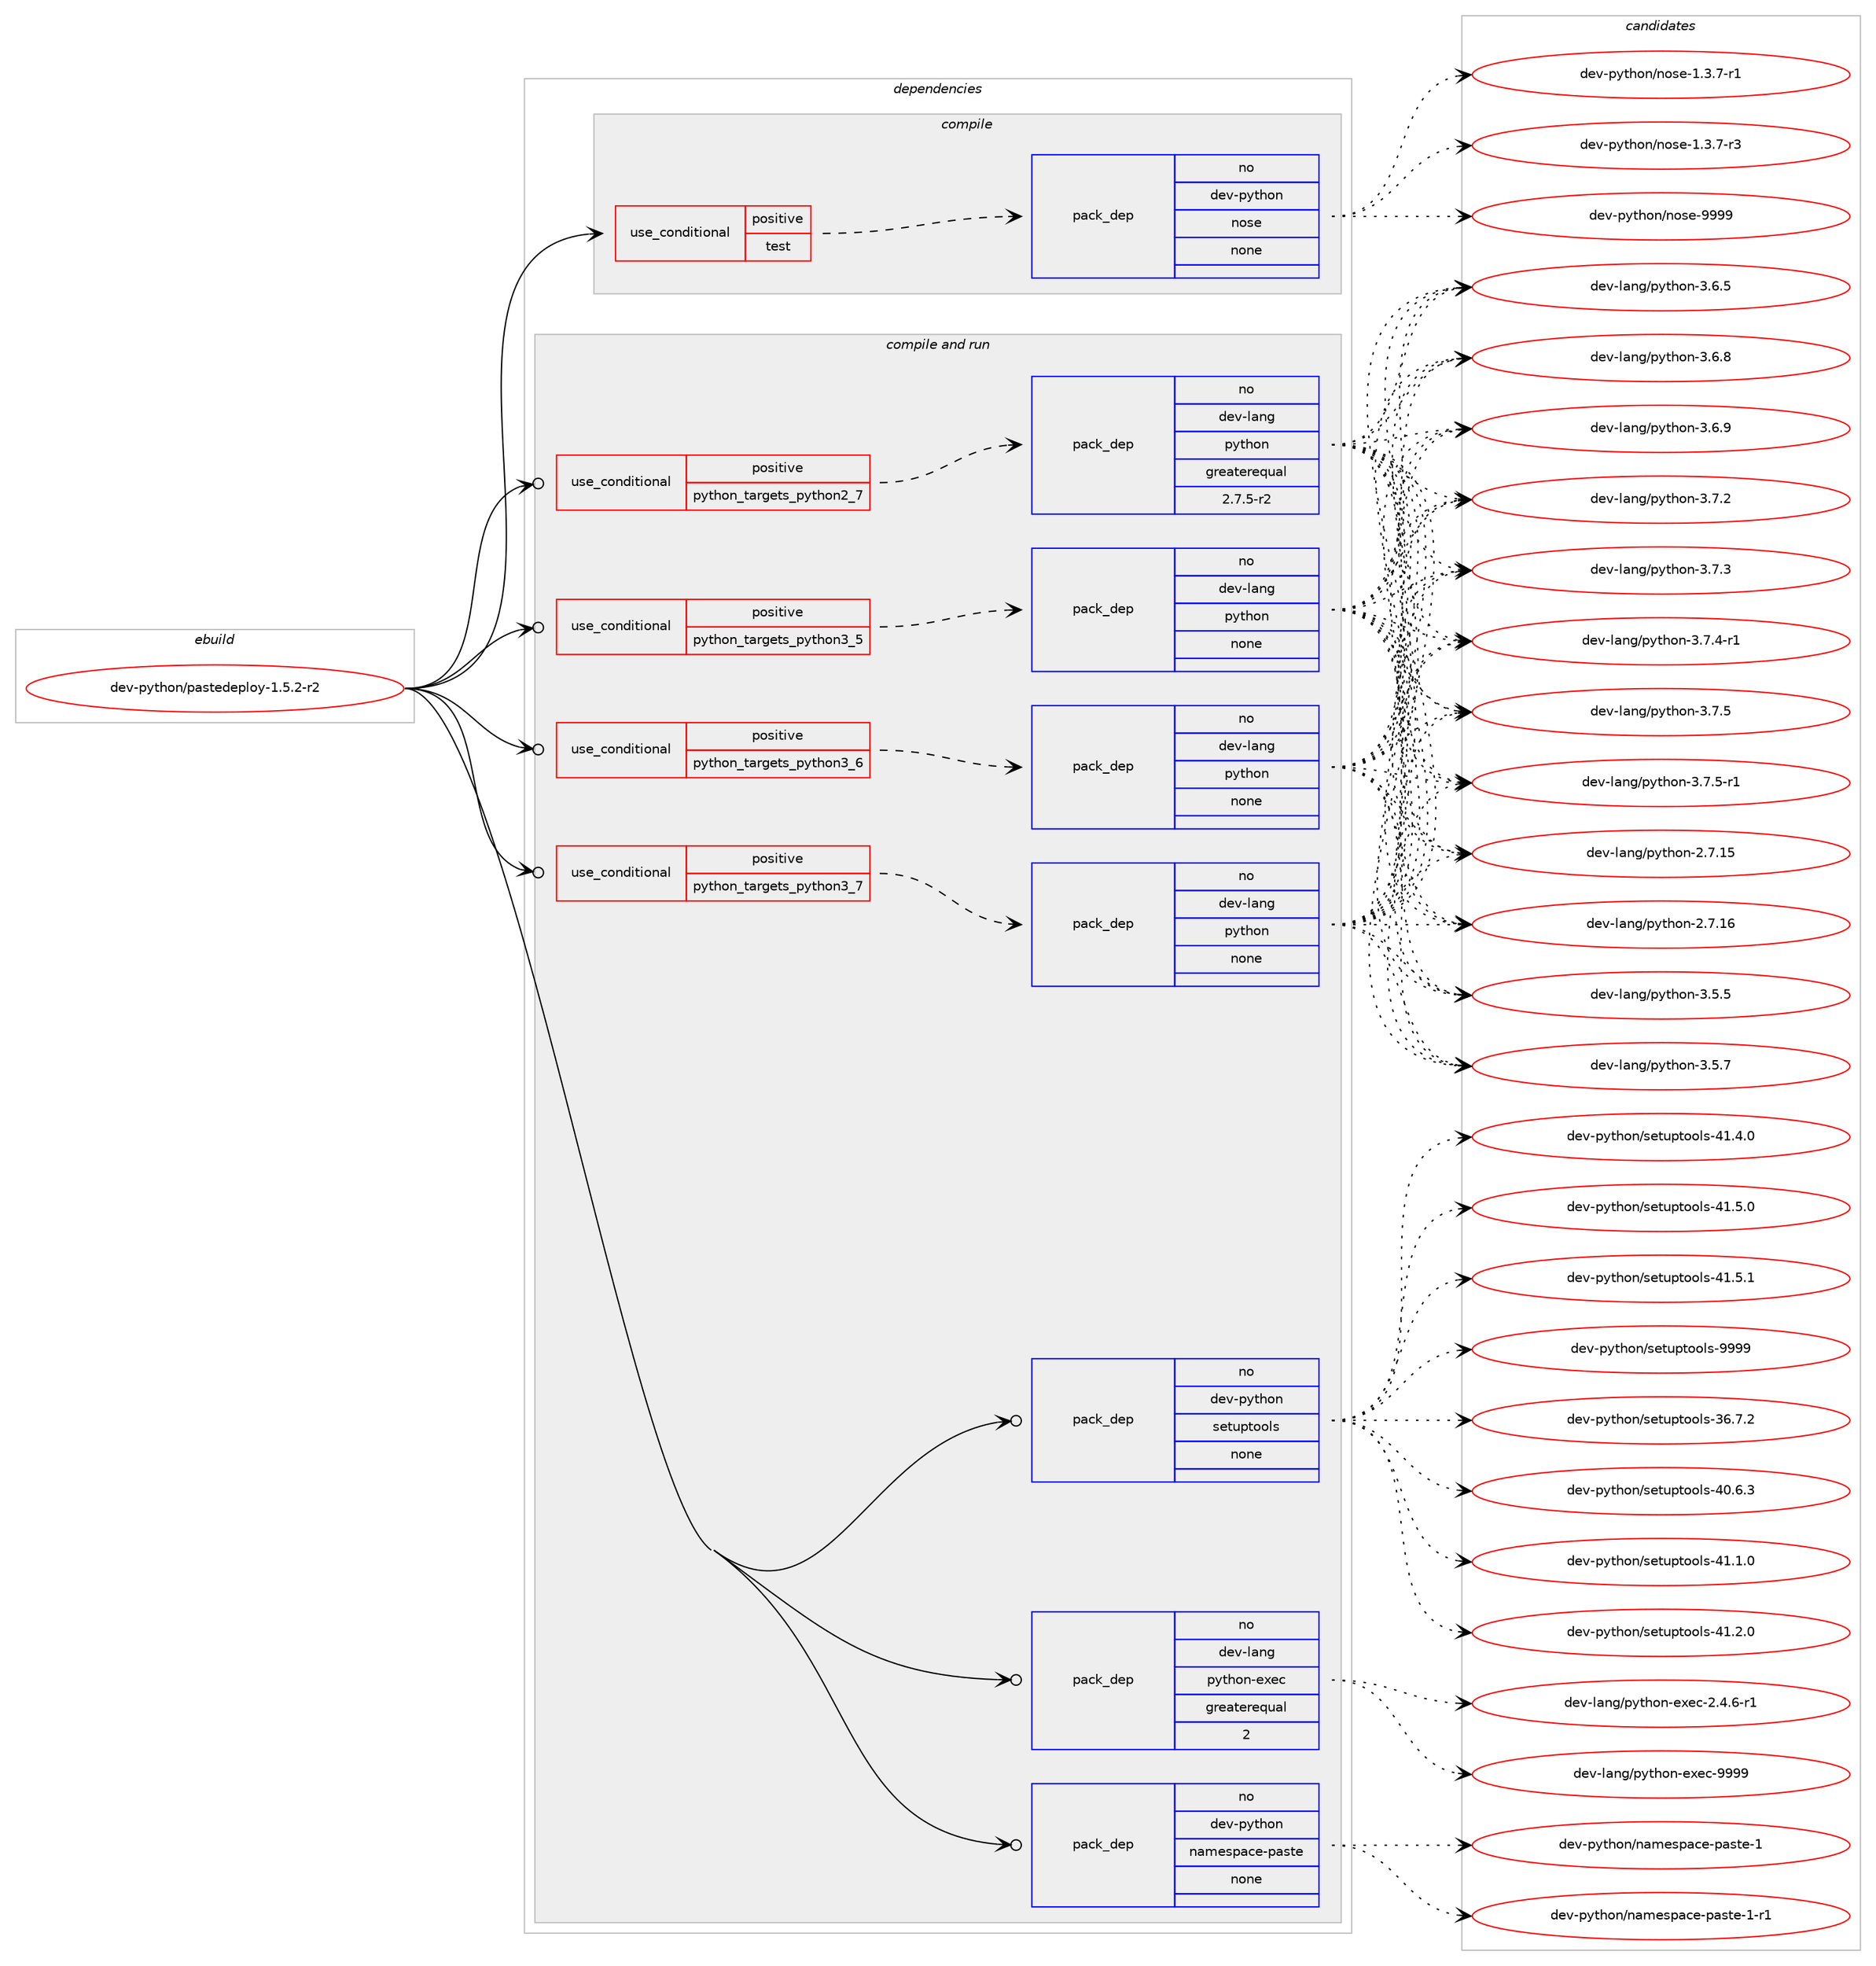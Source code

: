 digraph prolog {

# *************
# Graph options
# *************

newrank=true;
concentrate=true;
compound=true;
graph [rankdir=LR,fontname=Helvetica,fontsize=10,ranksep=1.5];#, ranksep=2.5, nodesep=0.2];
edge  [arrowhead=vee];
node  [fontname=Helvetica,fontsize=10];

# **********
# The ebuild
# **********

subgraph cluster_leftcol {
color=gray;
rank=same;
label=<<i>ebuild</i>>;
id [label="dev-python/pastedeploy-1.5.2-r2", color=red, width=4, href="../dev-python/pastedeploy-1.5.2-r2.svg"];
}

# ****************
# The dependencies
# ****************

subgraph cluster_midcol {
color=gray;
label=<<i>dependencies</i>>;
subgraph cluster_compile {
fillcolor="#eeeeee";
style=filled;
label=<<i>compile</i>>;
subgraph cond144154 {
dependency620914 [label=<<TABLE BORDER="0" CELLBORDER="1" CELLSPACING="0" CELLPADDING="4"><TR><TD ROWSPAN="3" CELLPADDING="10">use_conditional</TD></TR><TR><TD>positive</TD></TR><TR><TD>test</TD></TR></TABLE>>, shape=none, color=red];
subgraph pack464920 {
dependency620915 [label=<<TABLE BORDER="0" CELLBORDER="1" CELLSPACING="0" CELLPADDING="4" WIDTH="220"><TR><TD ROWSPAN="6" CELLPADDING="30">pack_dep</TD></TR><TR><TD WIDTH="110">no</TD></TR><TR><TD>dev-python</TD></TR><TR><TD>nose</TD></TR><TR><TD>none</TD></TR><TR><TD></TD></TR></TABLE>>, shape=none, color=blue];
}
dependency620914:e -> dependency620915:w [weight=20,style="dashed",arrowhead="vee"];
}
id:e -> dependency620914:w [weight=20,style="solid",arrowhead="vee"];
}
subgraph cluster_compileandrun {
fillcolor="#eeeeee";
style=filled;
label=<<i>compile and run</i>>;
subgraph cond144155 {
dependency620916 [label=<<TABLE BORDER="0" CELLBORDER="1" CELLSPACING="0" CELLPADDING="4"><TR><TD ROWSPAN="3" CELLPADDING="10">use_conditional</TD></TR><TR><TD>positive</TD></TR><TR><TD>python_targets_python2_7</TD></TR></TABLE>>, shape=none, color=red];
subgraph pack464921 {
dependency620917 [label=<<TABLE BORDER="0" CELLBORDER="1" CELLSPACING="0" CELLPADDING="4" WIDTH="220"><TR><TD ROWSPAN="6" CELLPADDING="30">pack_dep</TD></TR><TR><TD WIDTH="110">no</TD></TR><TR><TD>dev-lang</TD></TR><TR><TD>python</TD></TR><TR><TD>greaterequal</TD></TR><TR><TD>2.7.5-r2</TD></TR></TABLE>>, shape=none, color=blue];
}
dependency620916:e -> dependency620917:w [weight=20,style="dashed",arrowhead="vee"];
}
id:e -> dependency620916:w [weight=20,style="solid",arrowhead="odotvee"];
subgraph cond144156 {
dependency620918 [label=<<TABLE BORDER="0" CELLBORDER="1" CELLSPACING="0" CELLPADDING="4"><TR><TD ROWSPAN="3" CELLPADDING="10">use_conditional</TD></TR><TR><TD>positive</TD></TR><TR><TD>python_targets_python3_5</TD></TR></TABLE>>, shape=none, color=red];
subgraph pack464922 {
dependency620919 [label=<<TABLE BORDER="0" CELLBORDER="1" CELLSPACING="0" CELLPADDING="4" WIDTH="220"><TR><TD ROWSPAN="6" CELLPADDING="30">pack_dep</TD></TR><TR><TD WIDTH="110">no</TD></TR><TR><TD>dev-lang</TD></TR><TR><TD>python</TD></TR><TR><TD>none</TD></TR><TR><TD></TD></TR></TABLE>>, shape=none, color=blue];
}
dependency620918:e -> dependency620919:w [weight=20,style="dashed",arrowhead="vee"];
}
id:e -> dependency620918:w [weight=20,style="solid",arrowhead="odotvee"];
subgraph cond144157 {
dependency620920 [label=<<TABLE BORDER="0" CELLBORDER="1" CELLSPACING="0" CELLPADDING="4"><TR><TD ROWSPAN="3" CELLPADDING="10">use_conditional</TD></TR><TR><TD>positive</TD></TR><TR><TD>python_targets_python3_6</TD></TR></TABLE>>, shape=none, color=red];
subgraph pack464923 {
dependency620921 [label=<<TABLE BORDER="0" CELLBORDER="1" CELLSPACING="0" CELLPADDING="4" WIDTH="220"><TR><TD ROWSPAN="6" CELLPADDING="30">pack_dep</TD></TR><TR><TD WIDTH="110">no</TD></TR><TR><TD>dev-lang</TD></TR><TR><TD>python</TD></TR><TR><TD>none</TD></TR><TR><TD></TD></TR></TABLE>>, shape=none, color=blue];
}
dependency620920:e -> dependency620921:w [weight=20,style="dashed",arrowhead="vee"];
}
id:e -> dependency620920:w [weight=20,style="solid",arrowhead="odotvee"];
subgraph cond144158 {
dependency620922 [label=<<TABLE BORDER="0" CELLBORDER="1" CELLSPACING="0" CELLPADDING="4"><TR><TD ROWSPAN="3" CELLPADDING="10">use_conditional</TD></TR><TR><TD>positive</TD></TR><TR><TD>python_targets_python3_7</TD></TR></TABLE>>, shape=none, color=red];
subgraph pack464924 {
dependency620923 [label=<<TABLE BORDER="0" CELLBORDER="1" CELLSPACING="0" CELLPADDING="4" WIDTH="220"><TR><TD ROWSPAN="6" CELLPADDING="30">pack_dep</TD></TR><TR><TD WIDTH="110">no</TD></TR><TR><TD>dev-lang</TD></TR><TR><TD>python</TD></TR><TR><TD>none</TD></TR><TR><TD></TD></TR></TABLE>>, shape=none, color=blue];
}
dependency620922:e -> dependency620923:w [weight=20,style="dashed",arrowhead="vee"];
}
id:e -> dependency620922:w [weight=20,style="solid",arrowhead="odotvee"];
subgraph pack464925 {
dependency620924 [label=<<TABLE BORDER="0" CELLBORDER="1" CELLSPACING="0" CELLPADDING="4" WIDTH="220"><TR><TD ROWSPAN="6" CELLPADDING="30">pack_dep</TD></TR><TR><TD WIDTH="110">no</TD></TR><TR><TD>dev-lang</TD></TR><TR><TD>python-exec</TD></TR><TR><TD>greaterequal</TD></TR><TR><TD>2</TD></TR></TABLE>>, shape=none, color=blue];
}
id:e -> dependency620924:w [weight=20,style="solid",arrowhead="odotvee"];
subgraph pack464926 {
dependency620925 [label=<<TABLE BORDER="0" CELLBORDER="1" CELLSPACING="0" CELLPADDING="4" WIDTH="220"><TR><TD ROWSPAN="6" CELLPADDING="30">pack_dep</TD></TR><TR><TD WIDTH="110">no</TD></TR><TR><TD>dev-python</TD></TR><TR><TD>namespace-paste</TD></TR><TR><TD>none</TD></TR><TR><TD></TD></TR></TABLE>>, shape=none, color=blue];
}
id:e -> dependency620925:w [weight=20,style="solid",arrowhead="odotvee"];
subgraph pack464927 {
dependency620926 [label=<<TABLE BORDER="0" CELLBORDER="1" CELLSPACING="0" CELLPADDING="4" WIDTH="220"><TR><TD ROWSPAN="6" CELLPADDING="30">pack_dep</TD></TR><TR><TD WIDTH="110">no</TD></TR><TR><TD>dev-python</TD></TR><TR><TD>setuptools</TD></TR><TR><TD>none</TD></TR><TR><TD></TD></TR></TABLE>>, shape=none, color=blue];
}
id:e -> dependency620926:w [weight=20,style="solid",arrowhead="odotvee"];
}
subgraph cluster_run {
fillcolor="#eeeeee";
style=filled;
label=<<i>run</i>>;
}
}

# **************
# The candidates
# **************

subgraph cluster_choices {
rank=same;
color=gray;
label=<<i>candidates</i>>;

subgraph choice464920 {
color=black;
nodesep=1;
choice10010111845112121116104111110471101111151014549465146554511449 [label="dev-python/nose-1.3.7-r1", color=red, width=4,href="../dev-python/nose-1.3.7-r1.svg"];
choice10010111845112121116104111110471101111151014549465146554511451 [label="dev-python/nose-1.3.7-r3", color=red, width=4,href="../dev-python/nose-1.3.7-r3.svg"];
choice10010111845112121116104111110471101111151014557575757 [label="dev-python/nose-9999", color=red, width=4,href="../dev-python/nose-9999.svg"];
dependency620915:e -> choice10010111845112121116104111110471101111151014549465146554511449:w [style=dotted,weight="100"];
dependency620915:e -> choice10010111845112121116104111110471101111151014549465146554511451:w [style=dotted,weight="100"];
dependency620915:e -> choice10010111845112121116104111110471101111151014557575757:w [style=dotted,weight="100"];
}
subgraph choice464921 {
color=black;
nodesep=1;
choice10010111845108971101034711212111610411111045504655464953 [label="dev-lang/python-2.7.15", color=red, width=4,href="../dev-lang/python-2.7.15.svg"];
choice10010111845108971101034711212111610411111045504655464954 [label="dev-lang/python-2.7.16", color=red, width=4,href="../dev-lang/python-2.7.16.svg"];
choice100101118451089711010347112121116104111110455146534653 [label="dev-lang/python-3.5.5", color=red, width=4,href="../dev-lang/python-3.5.5.svg"];
choice100101118451089711010347112121116104111110455146534655 [label="dev-lang/python-3.5.7", color=red, width=4,href="../dev-lang/python-3.5.7.svg"];
choice100101118451089711010347112121116104111110455146544653 [label="dev-lang/python-3.6.5", color=red, width=4,href="../dev-lang/python-3.6.5.svg"];
choice100101118451089711010347112121116104111110455146544656 [label="dev-lang/python-3.6.8", color=red, width=4,href="../dev-lang/python-3.6.8.svg"];
choice100101118451089711010347112121116104111110455146544657 [label="dev-lang/python-3.6.9", color=red, width=4,href="../dev-lang/python-3.6.9.svg"];
choice100101118451089711010347112121116104111110455146554650 [label="dev-lang/python-3.7.2", color=red, width=4,href="../dev-lang/python-3.7.2.svg"];
choice100101118451089711010347112121116104111110455146554651 [label="dev-lang/python-3.7.3", color=red, width=4,href="../dev-lang/python-3.7.3.svg"];
choice1001011184510897110103471121211161041111104551465546524511449 [label="dev-lang/python-3.7.4-r1", color=red, width=4,href="../dev-lang/python-3.7.4-r1.svg"];
choice100101118451089711010347112121116104111110455146554653 [label="dev-lang/python-3.7.5", color=red, width=4,href="../dev-lang/python-3.7.5.svg"];
choice1001011184510897110103471121211161041111104551465546534511449 [label="dev-lang/python-3.7.5-r1", color=red, width=4,href="../dev-lang/python-3.7.5-r1.svg"];
dependency620917:e -> choice10010111845108971101034711212111610411111045504655464953:w [style=dotted,weight="100"];
dependency620917:e -> choice10010111845108971101034711212111610411111045504655464954:w [style=dotted,weight="100"];
dependency620917:e -> choice100101118451089711010347112121116104111110455146534653:w [style=dotted,weight="100"];
dependency620917:e -> choice100101118451089711010347112121116104111110455146534655:w [style=dotted,weight="100"];
dependency620917:e -> choice100101118451089711010347112121116104111110455146544653:w [style=dotted,weight="100"];
dependency620917:e -> choice100101118451089711010347112121116104111110455146544656:w [style=dotted,weight="100"];
dependency620917:e -> choice100101118451089711010347112121116104111110455146544657:w [style=dotted,weight="100"];
dependency620917:e -> choice100101118451089711010347112121116104111110455146554650:w [style=dotted,weight="100"];
dependency620917:e -> choice100101118451089711010347112121116104111110455146554651:w [style=dotted,weight="100"];
dependency620917:e -> choice1001011184510897110103471121211161041111104551465546524511449:w [style=dotted,weight="100"];
dependency620917:e -> choice100101118451089711010347112121116104111110455146554653:w [style=dotted,weight="100"];
dependency620917:e -> choice1001011184510897110103471121211161041111104551465546534511449:w [style=dotted,weight="100"];
}
subgraph choice464922 {
color=black;
nodesep=1;
choice10010111845108971101034711212111610411111045504655464953 [label="dev-lang/python-2.7.15", color=red, width=4,href="../dev-lang/python-2.7.15.svg"];
choice10010111845108971101034711212111610411111045504655464954 [label="dev-lang/python-2.7.16", color=red, width=4,href="../dev-lang/python-2.7.16.svg"];
choice100101118451089711010347112121116104111110455146534653 [label="dev-lang/python-3.5.5", color=red, width=4,href="../dev-lang/python-3.5.5.svg"];
choice100101118451089711010347112121116104111110455146534655 [label="dev-lang/python-3.5.7", color=red, width=4,href="../dev-lang/python-3.5.7.svg"];
choice100101118451089711010347112121116104111110455146544653 [label="dev-lang/python-3.6.5", color=red, width=4,href="../dev-lang/python-3.6.5.svg"];
choice100101118451089711010347112121116104111110455146544656 [label="dev-lang/python-3.6.8", color=red, width=4,href="../dev-lang/python-3.6.8.svg"];
choice100101118451089711010347112121116104111110455146544657 [label="dev-lang/python-3.6.9", color=red, width=4,href="../dev-lang/python-3.6.9.svg"];
choice100101118451089711010347112121116104111110455146554650 [label="dev-lang/python-3.7.2", color=red, width=4,href="../dev-lang/python-3.7.2.svg"];
choice100101118451089711010347112121116104111110455146554651 [label="dev-lang/python-3.7.3", color=red, width=4,href="../dev-lang/python-3.7.3.svg"];
choice1001011184510897110103471121211161041111104551465546524511449 [label="dev-lang/python-3.7.4-r1", color=red, width=4,href="../dev-lang/python-3.7.4-r1.svg"];
choice100101118451089711010347112121116104111110455146554653 [label="dev-lang/python-3.7.5", color=red, width=4,href="../dev-lang/python-3.7.5.svg"];
choice1001011184510897110103471121211161041111104551465546534511449 [label="dev-lang/python-3.7.5-r1", color=red, width=4,href="../dev-lang/python-3.7.5-r1.svg"];
dependency620919:e -> choice10010111845108971101034711212111610411111045504655464953:w [style=dotted,weight="100"];
dependency620919:e -> choice10010111845108971101034711212111610411111045504655464954:w [style=dotted,weight="100"];
dependency620919:e -> choice100101118451089711010347112121116104111110455146534653:w [style=dotted,weight="100"];
dependency620919:e -> choice100101118451089711010347112121116104111110455146534655:w [style=dotted,weight="100"];
dependency620919:e -> choice100101118451089711010347112121116104111110455146544653:w [style=dotted,weight="100"];
dependency620919:e -> choice100101118451089711010347112121116104111110455146544656:w [style=dotted,weight="100"];
dependency620919:e -> choice100101118451089711010347112121116104111110455146544657:w [style=dotted,weight="100"];
dependency620919:e -> choice100101118451089711010347112121116104111110455146554650:w [style=dotted,weight="100"];
dependency620919:e -> choice100101118451089711010347112121116104111110455146554651:w [style=dotted,weight="100"];
dependency620919:e -> choice1001011184510897110103471121211161041111104551465546524511449:w [style=dotted,weight="100"];
dependency620919:e -> choice100101118451089711010347112121116104111110455146554653:w [style=dotted,weight="100"];
dependency620919:e -> choice1001011184510897110103471121211161041111104551465546534511449:w [style=dotted,weight="100"];
}
subgraph choice464923 {
color=black;
nodesep=1;
choice10010111845108971101034711212111610411111045504655464953 [label="dev-lang/python-2.7.15", color=red, width=4,href="../dev-lang/python-2.7.15.svg"];
choice10010111845108971101034711212111610411111045504655464954 [label="dev-lang/python-2.7.16", color=red, width=4,href="../dev-lang/python-2.7.16.svg"];
choice100101118451089711010347112121116104111110455146534653 [label="dev-lang/python-3.5.5", color=red, width=4,href="../dev-lang/python-3.5.5.svg"];
choice100101118451089711010347112121116104111110455146534655 [label="dev-lang/python-3.5.7", color=red, width=4,href="../dev-lang/python-3.5.7.svg"];
choice100101118451089711010347112121116104111110455146544653 [label="dev-lang/python-3.6.5", color=red, width=4,href="../dev-lang/python-3.6.5.svg"];
choice100101118451089711010347112121116104111110455146544656 [label="dev-lang/python-3.6.8", color=red, width=4,href="../dev-lang/python-3.6.8.svg"];
choice100101118451089711010347112121116104111110455146544657 [label="dev-lang/python-3.6.9", color=red, width=4,href="../dev-lang/python-3.6.9.svg"];
choice100101118451089711010347112121116104111110455146554650 [label="dev-lang/python-3.7.2", color=red, width=4,href="../dev-lang/python-3.7.2.svg"];
choice100101118451089711010347112121116104111110455146554651 [label="dev-lang/python-3.7.3", color=red, width=4,href="../dev-lang/python-3.7.3.svg"];
choice1001011184510897110103471121211161041111104551465546524511449 [label="dev-lang/python-3.7.4-r1", color=red, width=4,href="../dev-lang/python-3.7.4-r1.svg"];
choice100101118451089711010347112121116104111110455146554653 [label="dev-lang/python-3.7.5", color=red, width=4,href="../dev-lang/python-3.7.5.svg"];
choice1001011184510897110103471121211161041111104551465546534511449 [label="dev-lang/python-3.7.5-r1", color=red, width=4,href="../dev-lang/python-3.7.5-r1.svg"];
dependency620921:e -> choice10010111845108971101034711212111610411111045504655464953:w [style=dotted,weight="100"];
dependency620921:e -> choice10010111845108971101034711212111610411111045504655464954:w [style=dotted,weight="100"];
dependency620921:e -> choice100101118451089711010347112121116104111110455146534653:w [style=dotted,weight="100"];
dependency620921:e -> choice100101118451089711010347112121116104111110455146534655:w [style=dotted,weight="100"];
dependency620921:e -> choice100101118451089711010347112121116104111110455146544653:w [style=dotted,weight="100"];
dependency620921:e -> choice100101118451089711010347112121116104111110455146544656:w [style=dotted,weight="100"];
dependency620921:e -> choice100101118451089711010347112121116104111110455146544657:w [style=dotted,weight="100"];
dependency620921:e -> choice100101118451089711010347112121116104111110455146554650:w [style=dotted,weight="100"];
dependency620921:e -> choice100101118451089711010347112121116104111110455146554651:w [style=dotted,weight="100"];
dependency620921:e -> choice1001011184510897110103471121211161041111104551465546524511449:w [style=dotted,weight="100"];
dependency620921:e -> choice100101118451089711010347112121116104111110455146554653:w [style=dotted,weight="100"];
dependency620921:e -> choice1001011184510897110103471121211161041111104551465546534511449:w [style=dotted,weight="100"];
}
subgraph choice464924 {
color=black;
nodesep=1;
choice10010111845108971101034711212111610411111045504655464953 [label="dev-lang/python-2.7.15", color=red, width=4,href="../dev-lang/python-2.7.15.svg"];
choice10010111845108971101034711212111610411111045504655464954 [label="dev-lang/python-2.7.16", color=red, width=4,href="../dev-lang/python-2.7.16.svg"];
choice100101118451089711010347112121116104111110455146534653 [label="dev-lang/python-3.5.5", color=red, width=4,href="../dev-lang/python-3.5.5.svg"];
choice100101118451089711010347112121116104111110455146534655 [label="dev-lang/python-3.5.7", color=red, width=4,href="../dev-lang/python-3.5.7.svg"];
choice100101118451089711010347112121116104111110455146544653 [label="dev-lang/python-3.6.5", color=red, width=4,href="../dev-lang/python-3.6.5.svg"];
choice100101118451089711010347112121116104111110455146544656 [label="dev-lang/python-3.6.8", color=red, width=4,href="../dev-lang/python-3.6.8.svg"];
choice100101118451089711010347112121116104111110455146544657 [label="dev-lang/python-3.6.9", color=red, width=4,href="../dev-lang/python-3.6.9.svg"];
choice100101118451089711010347112121116104111110455146554650 [label="dev-lang/python-3.7.2", color=red, width=4,href="../dev-lang/python-3.7.2.svg"];
choice100101118451089711010347112121116104111110455146554651 [label="dev-lang/python-3.7.3", color=red, width=4,href="../dev-lang/python-3.7.3.svg"];
choice1001011184510897110103471121211161041111104551465546524511449 [label="dev-lang/python-3.7.4-r1", color=red, width=4,href="../dev-lang/python-3.7.4-r1.svg"];
choice100101118451089711010347112121116104111110455146554653 [label="dev-lang/python-3.7.5", color=red, width=4,href="../dev-lang/python-3.7.5.svg"];
choice1001011184510897110103471121211161041111104551465546534511449 [label="dev-lang/python-3.7.5-r1", color=red, width=4,href="../dev-lang/python-3.7.5-r1.svg"];
dependency620923:e -> choice10010111845108971101034711212111610411111045504655464953:w [style=dotted,weight="100"];
dependency620923:e -> choice10010111845108971101034711212111610411111045504655464954:w [style=dotted,weight="100"];
dependency620923:e -> choice100101118451089711010347112121116104111110455146534653:w [style=dotted,weight="100"];
dependency620923:e -> choice100101118451089711010347112121116104111110455146534655:w [style=dotted,weight="100"];
dependency620923:e -> choice100101118451089711010347112121116104111110455146544653:w [style=dotted,weight="100"];
dependency620923:e -> choice100101118451089711010347112121116104111110455146544656:w [style=dotted,weight="100"];
dependency620923:e -> choice100101118451089711010347112121116104111110455146544657:w [style=dotted,weight="100"];
dependency620923:e -> choice100101118451089711010347112121116104111110455146554650:w [style=dotted,weight="100"];
dependency620923:e -> choice100101118451089711010347112121116104111110455146554651:w [style=dotted,weight="100"];
dependency620923:e -> choice1001011184510897110103471121211161041111104551465546524511449:w [style=dotted,weight="100"];
dependency620923:e -> choice100101118451089711010347112121116104111110455146554653:w [style=dotted,weight="100"];
dependency620923:e -> choice1001011184510897110103471121211161041111104551465546534511449:w [style=dotted,weight="100"];
}
subgraph choice464925 {
color=black;
nodesep=1;
choice10010111845108971101034711212111610411111045101120101994550465246544511449 [label="dev-lang/python-exec-2.4.6-r1", color=red, width=4,href="../dev-lang/python-exec-2.4.6-r1.svg"];
choice10010111845108971101034711212111610411111045101120101994557575757 [label="dev-lang/python-exec-9999", color=red, width=4,href="../dev-lang/python-exec-9999.svg"];
dependency620924:e -> choice10010111845108971101034711212111610411111045101120101994550465246544511449:w [style=dotted,weight="100"];
dependency620924:e -> choice10010111845108971101034711212111610411111045101120101994557575757:w [style=dotted,weight="100"];
}
subgraph choice464926 {
color=black;
nodesep=1;
choice100101118451121211161041111104711097109101115112979910145112971151161014549 [label="dev-python/namespace-paste-1", color=red, width=4,href="../dev-python/namespace-paste-1.svg"];
choice1001011184511212111610411111047110971091011151129799101451129711511610145494511449 [label="dev-python/namespace-paste-1-r1", color=red, width=4,href="../dev-python/namespace-paste-1-r1.svg"];
dependency620925:e -> choice100101118451121211161041111104711097109101115112979910145112971151161014549:w [style=dotted,weight="100"];
dependency620925:e -> choice1001011184511212111610411111047110971091011151129799101451129711511610145494511449:w [style=dotted,weight="100"];
}
subgraph choice464927 {
color=black;
nodesep=1;
choice100101118451121211161041111104711510111611711211611111110811545515446554650 [label="dev-python/setuptools-36.7.2", color=red, width=4,href="../dev-python/setuptools-36.7.2.svg"];
choice100101118451121211161041111104711510111611711211611111110811545524846544651 [label="dev-python/setuptools-40.6.3", color=red, width=4,href="../dev-python/setuptools-40.6.3.svg"];
choice100101118451121211161041111104711510111611711211611111110811545524946494648 [label="dev-python/setuptools-41.1.0", color=red, width=4,href="../dev-python/setuptools-41.1.0.svg"];
choice100101118451121211161041111104711510111611711211611111110811545524946504648 [label="dev-python/setuptools-41.2.0", color=red, width=4,href="../dev-python/setuptools-41.2.0.svg"];
choice100101118451121211161041111104711510111611711211611111110811545524946524648 [label="dev-python/setuptools-41.4.0", color=red, width=4,href="../dev-python/setuptools-41.4.0.svg"];
choice100101118451121211161041111104711510111611711211611111110811545524946534648 [label="dev-python/setuptools-41.5.0", color=red, width=4,href="../dev-python/setuptools-41.5.0.svg"];
choice100101118451121211161041111104711510111611711211611111110811545524946534649 [label="dev-python/setuptools-41.5.1", color=red, width=4,href="../dev-python/setuptools-41.5.1.svg"];
choice10010111845112121116104111110471151011161171121161111111081154557575757 [label="dev-python/setuptools-9999", color=red, width=4,href="../dev-python/setuptools-9999.svg"];
dependency620926:e -> choice100101118451121211161041111104711510111611711211611111110811545515446554650:w [style=dotted,weight="100"];
dependency620926:e -> choice100101118451121211161041111104711510111611711211611111110811545524846544651:w [style=dotted,weight="100"];
dependency620926:e -> choice100101118451121211161041111104711510111611711211611111110811545524946494648:w [style=dotted,weight="100"];
dependency620926:e -> choice100101118451121211161041111104711510111611711211611111110811545524946504648:w [style=dotted,weight="100"];
dependency620926:e -> choice100101118451121211161041111104711510111611711211611111110811545524946524648:w [style=dotted,weight="100"];
dependency620926:e -> choice100101118451121211161041111104711510111611711211611111110811545524946534648:w [style=dotted,weight="100"];
dependency620926:e -> choice100101118451121211161041111104711510111611711211611111110811545524946534649:w [style=dotted,weight="100"];
dependency620926:e -> choice10010111845112121116104111110471151011161171121161111111081154557575757:w [style=dotted,weight="100"];
}
}

}

